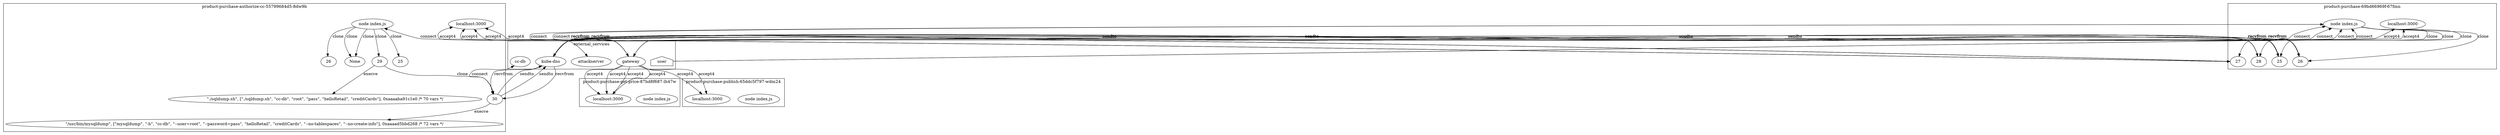 digraph G {
	subgraph "cluster_ product-purchase-authorize-cc-55799684d5-8dw9b " {
		label=" product-purchase-authorize-cc-55799684d5-8dw9b "
		95327 [label="node index.js"]
		"product-purchase-authorize-cc_localhost_3000" [label="localhost:3000"]
		"product-purchase-authorize-cc_localhost_3000" [label="localhost:3000"]
		95327 -> 99674 [label=clone]
		95327 -> 99666 [label=clone]
		95327 -> None [label=clone]
		95327 -> None [label=clone]
		"product-purchase-authorize-cc_localhost_3000" [label="localhost:3000"]
		"product-purchase-authorize-cc_localhost_3000" [label="localhost:3000"]
		95327 -> 1064 [label=clone]
		99674 [label=25]
		99666 [label=26]
		1064 [label=29]
		" product-purchase-authorize-cc-55799684d5-8dw9b _./sqldump.sh cc-db root pass helloRetail creditCards" [label="\"./sqldump.sh\", [\"./sqldump.sh\", \"cc-db\", \"root\", \"pass\", \"helloRetail\", \"creditCards\"], 0xaaaaba91c1e0 /* 70 vars */"]
		1064 -> " product-purchase-authorize-cc-55799684d5-8dw9b _./sqldump.sh cc-db root pass helloRetail creditCards" [label=execve]
		1064 -> 1094 [label=clone]
		1094 [label=30]
		" product-purchase-authorize-cc-55799684d5-8dw9b _mysqldump -h cc-db --user=root --password=pass helloRetail creditCards --no-tablespaces --no-create-info" [label="\"/usr/bin/mysqldump\", [\"mysqldump\", \"-h\", \"cc-db\", \"--user=root\", \"--password=pass\", \"helloRetail\", \"creditCards\", \"--no-tablespaces\", \"--no-create-info\"], 0xaaaad5bbd268 /* 72 vars */"]
		1094 -> " product-purchase-authorize-cc-55799684d5-8dw9b _mysqldump -h cc-db --user=root --password=pass helloRetail creditCards --no-tablespaces --no-create-info" [label=execve]
	}
	subgraph "cluster_ product-purchase-69bd66969f-67fmn " {
		label=" product-purchase-69bd66969f-67fmn "
		96168 [label="node index.js"]
		"product-purchase_localhost_3000" [label="localhost:3000"]
		"product-purchase_localhost_3000" [label="localhost:3000"]
		96168 -> 99606 [label=clone]
		96168 -> 99604 [label=clone]
		96168 -> 99620 [label=clone]
		96168 -> 99612 [label=clone]
		99606 [label=25]
		99604 [label=26]
		99620 [label=27]
		99612 [label=28]
	}
	subgraph "cluster_ product-purchase-get-price-87bd8f687-lh47w " {
		label=" product-purchase-get-price-87bd8f687-lh47w "
		97417 [label="node index.js"]
		"product-purchase-get-price_localhost_3000" [label="localhost:3000"]
		"product-purchase-get-price_localhost_3000" [label="localhost:3000"]
		"product-purchase-get-price_localhost_3000" [label="localhost:3000"]
		"product-purchase-get-price_localhost_3000" [label="localhost:3000"]
	}
	subgraph "cluster_ product-purchase-publish-65ddc5f797-wdm24 " {
		label=" product-purchase-publish-65ddc5f797-wdm24 "
		98751 [label="node index.js"]
		"product-purchase-publish_localhost_3000" [label="localhost:3000"]
		"product-purchase-publish_localhost_3000" [label="localhost:3000"]
	}
	subgraph cluster_services {
		label=external_services
		user [shape=house]
		"10.107.89.58_8080" -> "product-purchase-authorize-cc_localhost_3000" [label=accept4]
		"10.107.89.58_8080" -> "product-purchase-authorize-cc_localhost_3000" [label=accept4]
		"10.100.54.248_8889" [label=attackserver]
		95327 -> "10.100.54.248_8889" [label=connect dir=both]
		"10.107.89.58_8080" -> "product-purchase-authorize-cc_localhost_3000" [label=accept4]
		"10.107.89.58_8080" -> "product-purchase-authorize-cc_localhost_3000" [label=accept4]
		"10.96.0.10_53" [label="kube-dns"]
		1094 -> "10.96.0.10_53" [label=sendto]
		"10.96.0.10_53" [label="kube-dns"]
		1094 -> "10.96.0.10_53" [label=sendto]
		"10.96.0.10_53" [label="kube-dns"]
		"10.96.0.10_53" -> 1094 [label=recvfrom]
		"10.96.0.10_53" [label="kube-dns"]
		"10.96.0.10_53" -> 1094 [label=recvfrom]
		"10.99.154.189_3306" [label="cc-db"]
		1094 -> "10.99.154.189_3306" [label=connect dir=both]
		user -> "product-purchase_localhost_3000" [label=accept4]
		user -> "product-purchase_localhost_3000" [label=accept4]
		"10.107.89.58_8080" [label=gateway]
		96168 -> "10.107.89.58_8080" [label=connect dir=both]
		"10.107.89.58_8080" [label=gateway]
		96168 -> "10.107.89.58_8080" [label=connect dir=both]
		"10.107.89.58_8080" [label=gateway]
		96168 -> "10.107.89.58_8080" [label=connect dir=both]
		"10.107.89.58_8080" [label=gateway]
		96168 -> "10.107.89.58_8080" [label=connect dir=both]
		"10.107.89.58_8080" [label=gateway]
		96168 -> "10.107.89.58_8080" [label=connect dir=both]
		"10.107.89.58_8080" [label=gateway]
		96168 -> "10.107.89.58_8080" [label=connect dir=both]
		"10.96.0.10_53" [label="kube-dns"]
		99606 -> "10.96.0.10_53" [label=sendto]
		"10.96.0.10_53" [label="kube-dns"]
		99606 -> "10.96.0.10_53" [label=sendto]
		"10.96.0.10_53" [label="kube-dns"]
		"10.96.0.10_53" -> 99606 [label=recvfrom]
		"10.96.0.10_53" [label="kube-dns"]
		"10.96.0.10_53" -> 99606 [label=recvfrom]
		"10.96.0.10_53" [label="kube-dns"]
		99606 -> "10.96.0.10_53" [label=sendto]
		"10.96.0.10_53" [label="kube-dns"]
		99606 -> "10.96.0.10_53" [label=sendto]
		"10.96.0.10_53" [label="kube-dns"]
		"10.96.0.10_53" -> 99606 [label=recvfrom]
		"10.96.0.10_53" [label="kube-dns"]
		"10.96.0.10_53" -> 99606 [label=recvfrom]
		"10.96.0.10_53" [label="kube-dns"]
		99606 -> "10.96.0.10_53" [label=sendto]
		"10.96.0.10_53" [label="kube-dns"]
		99606 -> "10.96.0.10_53" [label=sendto]
		"10.96.0.10_53" [label="kube-dns"]
		"10.96.0.10_53" -> 99606 [label=recvfrom]
		"10.96.0.10_53" [label="kube-dns"]
		"10.96.0.10_53" -> 99606 [label=recvfrom]
		"10.96.0.10_53" [label="kube-dns"]
		99606 -> "10.96.0.10_53" [label=sendto]
		"10.96.0.10_53" [label="kube-dns"]
		99606 -> "10.96.0.10_53" [label=sendto]
		"10.96.0.10_53" [label="kube-dns"]
		"10.96.0.10_53" -> 99606 [label=recvfrom]
		"10.96.0.10_53" [label="kube-dns"]
		"10.96.0.10_53" -> 99606 [label=recvfrom]
		"10.96.0.10_53" [label="kube-dns"]
		99606 -> "10.96.0.10_53" [label=sendto]
		"10.96.0.10_53" [label="kube-dns"]
		99606 -> "10.96.0.10_53" [label=sendto]
		"10.96.0.10_53" [label="kube-dns"]
		"10.96.0.10_53" -> 99606 [label=recvfrom]
		"10.96.0.10_53" [label="kube-dns"]
		"10.96.0.10_53" -> 99606 [label=recvfrom]
		"10.96.0.10_53" [label="kube-dns"]
		99606 -> "10.96.0.10_53" [label=sendto]
		"10.96.0.10_53" [label="kube-dns"]
		99606 -> "10.96.0.10_53" [label=sendto]
		"10.96.0.10_53" [label="kube-dns"]
		"10.96.0.10_53" -> 99606 [label=recvfrom]
		"10.96.0.10_53" [label="kube-dns"]
		"10.96.0.10_53" -> 99606 [label=recvfrom]
		"10.96.0.10_53" [label="kube-dns"]
		99606 -> "10.96.0.10_53" [label=sendto]
		"10.96.0.10_53" [label="kube-dns"]
		99606 -> "10.96.0.10_53" [label=sendto]
		"10.96.0.10_53" [label="kube-dns"]
		"10.96.0.10_53" -> 99606 [label=recvfrom]
		"10.96.0.10_53" [label="kube-dns"]
		"10.96.0.10_53" -> 99606 [label=recvfrom]
		"10.96.0.10_53" [label="kube-dns"]
		99606 -> "10.96.0.10_53" [label=sendto]
		"10.96.0.10_53" [label="kube-dns"]
		99606 -> "10.96.0.10_53" [label=sendto]
		"10.96.0.10_53" [label="kube-dns"]
		"10.96.0.10_53" -> 99606 [label=recvfrom]
		"10.96.0.10_53" [label="kube-dns"]
		"10.96.0.10_53" -> 99606 [label=recvfrom]
		"10.96.0.10_53" [label="kube-dns"]
		99604 -> "10.96.0.10_53" [label=sendto]
		"10.96.0.10_53" [label="kube-dns"]
		99604 -> "10.96.0.10_53" [label=sendto]
		"10.96.0.10_53" [label="kube-dns"]
		"10.96.0.10_53" -> 99604 [label=recvfrom]
		"10.96.0.10_53" [label="kube-dns"]
		"10.96.0.10_53" -> 99604 [label=recvfrom]
		"10.96.0.10_53" [label="kube-dns"]
		99604 -> "10.96.0.10_53" [label=sendto]
		"10.96.0.10_53" [label="kube-dns"]
		99604 -> "10.96.0.10_53" [label=sendto]
		"10.96.0.10_53" [label="kube-dns"]
		"10.96.0.10_53" -> 99604 [label=recvfrom]
		"10.96.0.10_53" [label="kube-dns"]
		"10.96.0.10_53" -> 99604 [label=recvfrom]
		"10.96.0.10_53" [label="kube-dns"]
		99604 -> "10.96.0.10_53" [label=sendto]
		"10.96.0.10_53" [label="kube-dns"]
		99604 -> "10.96.0.10_53" [label=sendto]
		"10.96.0.10_53" [label="kube-dns"]
		"10.96.0.10_53" -> 99604 [label=recvfrom]
		"10.96.0.10_53" [label="kube-dns"]
		"10.96.0.10_53" -> 99604 [label=recvfrom]
		"10.96.0.10_53" [label="kube-dns"]
		99604 -> "10.96.0.10_53" [label=sendto]
		"10.96.0.10_53" [label="kube-dns"]
		99604 -> "10.96.0.10_53" [label=sendto]
		"10.96.0.10_53" [label="kube-dns"]
		"10.96.0.10_53" -> 99604 [label=recvfrom]
		"10.96.0.10_53" [label="kube-dns"]
		"10.96.0.10_53" -> 99604 [label=recvfrom]
		"10.96.0.10_53" [label="kube-dns"]
		99604 -> "10.96.0.10_53" [label=sendto]
		"10.96.0.10_53" [label="kube-dns"]
		99604 -> "10.96.0.10_53" [label=sendto]
		"10.96.0.10_53" [label="kube-dns"]
		"10.96.0.10_53" -> 99604 [label=recvfrom]
		"10.96.0.10_53" [label="kube-dns"]
		"10.96.0.10_53" -> 99604 [label=recvfrom]
		"10.96.0.10_53" [label="kube-dns"]
		99604 -> "10.96.0.10_53" [label=sendto]
		"10.96.0.10_53" [label="kube-dns"]
		99604 -> "10.96.0.10_53" [label=sendto]
		"10.96.0.10_53" [label="kube-dns"]
		"10.96.0.10_53" -> 99604 [label=recvfrom]
		"10.96.0.10_53" [label="kube-dns"]
		"10.96.0.10_53" -> 99604 [label=recvfrom]
		"10.96.0.10_53" [label="kube-dns"]
		99604 -> "10.96.0.10_53" [label=sendto]
		"10.96.0.10_53" [label="kube-dns"]
		99604 -> "10.96.0.10_53" [label=sendto]
		"10.96.0.10_53" [label="kube-dns"]
		"10.96.0.10_53" -> 99604 [label=recvfrom]
		"10.96.0.10_53" [label="kube-dns"]
		"10.96.0.10_53" -> 99604 [label=recvfrom]
		"10.96.0.10_53" [label="kube-dns"]
		99604 -> "10.96.0.10_53" [label=sendto]
		"10.96.0.10_53" [label="kube-dns"]
		99604 -> "10.96.0.10_53" [label=sendto]
		"10.96.0.10_53" [label="kube-dns"]
		"10.96.0.10_53" -> 99604 [label=recvfrom]
		"10.96.0.10_53" [label="kube-dns"]
		"10.96.0.10_53" -> 99604 [label=recvfrom]
		"10.96.0.10_53" [label="kube-dns"]
		99620 -> "10.96.0.10_53" [label=sendto]
		"10.96.0.10_53" [label="kube-dns"]
		99620 -> "10.96.0.10_53" [label=sendto]
		"10.96.0.10_53" [label="kube-dns"]
		"10.96.0.10_53" -> 99620 [label=recvfrom]
		"10.96.0.10_53" [label="kube-dns"]
		"10.96.0.10_53" -> 99620 [label=recvfrom]
		"10.96.0.10_53" [label="kube-dns"]
		99620 -> "10.96.0.10_53" [label=sendto]
		"10.96.0.10_53" [label="kube-dns"]
		99620 -> "10.96.0.10_53" [label=sendto]
		"10.96.0.10_53" [label="kube-dns"]
		"10.96.0.10_53" -> 99620 [label=recvfrom]
		"10.96.0.10_53" [label="kube-dns"]
		"10.96.0.10_53" -> 99620 [label=recvfrom]
		"10.96.0.10_53" [label="kube-dns"]
		99620 -> "10.96.0.10_53" [label=sendto]
		"10.96.0.10_53" [label="kube-dns"]
		99620 -> "10.96.0.10_53" [label=sendto]
		"10.96.0.10_53" [label="kube-dns"]
		"10.96.0.10_53" -> 99620 [label=recvfrom]
		"10.96.0.10_53" [label="kube-dns"]
		"10.96.0.10_53" -> 99620 [label=recvfrom]
		"10.96.0.10_53" [label="kube-dns"]
		99620 -> "10.96.0.10_53" [label=sendto]
		"10.96.0.10_53" [label="kube-dns"]
		99620 -> "10.96.0.10_53" [label=sendto]
		"10.96.0.10_53" [label="kube-dns"]
		"10.96.0.10_53" -> 99620 [label=recvfrom]
		"10.96.0.10_53" [label="kube-dns"]
		"10.96.0.10_53" -> 99620 [label=recvfrom]
		"10.96.0.10_53" [label="kube-dns"]
		99612 -> "10.96.0.10_53" [label=sendto]
		"10.96.0.10_53" [label="kube-dns"]
		99612 -> "10.96.0.10_53" [label=sendto]
		"10.96.0.10_53" [label="kube-dns"]
		"10.96.0.10_53" -> 99612 [label=recvfrom]
		"10.96.0.10_53" [label="kube-dns"]
		"10.96.0.10_53" -> 99612 [label=recvfrom]
		"10.96.0.10_53" [label="kube-dns"]
		99612 -> "10.96.0.10_53" [label=sendto]
		"10.96.0.10_53" [label="kube-dns"]
		99612 -> "10.96.0.10_53" [label=sendto]
		"10.96.0.10_53" [label="kube-dns"]
		"10.96.0.10_53" -> 99612 [label=recvfrom]
		"10.96.0.10_53" [label="kube-dns"]
		"10.96.0.10_53" -> 99612 [label=recvfrom]
		"10.96.0.10_53" [label="kube-dns"]
		99612 -> "10.96.0.10_53" [label=sendto]
		"10.96.0.10_53" [label="kube-dns"]
		99612 -> "10.96.0.10_53" [label=sendto]
		"10.96.0.10_53" [label="kube-dns"]
		"10.96.0.10_53" -> 99612 [label=recvfrom]
		"10.96.0.10_53" [label="kube-dns"]
		"10.96.0.10_53" -> 99612 [label=recvfrom]
		"10.96.0.10_53" [label="kube-dns"]
		99612 -> "10.96.0.10_53" [label=sendto]
		"10.96.0.10_53" [label="kube-dns"]
		99612 -> "10.96.0.10_53" [label=sendto]
		"10.96.0.10_53" [label="kube-dns"]
		"10.96.0.10_53" -> 99612 [label=recvfrom]
		"10.96.0.10_53" [label="kube-dns"]
		"10.96.0.10_53" -> 99612 [label=recvfrom]
		"10.107.89.58_8080" -> "product-purchase-get-price_localhost_3000" [label=accept4]
		"10.107.89.58_8080" -> "product-purchase-get-price_localhost_3000" [label=accept4]
		"10.107.89.58_8080" -> "product-purchase-get-price_localhost_3000" [label=accept4]
		"10.107.89.58_8080" -> "product-purchase-get-price_localhost_3000" [label=accept4]
		"10.107.89.58_8080" -> "product-purchase-publish_localhost_3000" [label=accept4]
		"10.107.89.58_8080" -> "product-purchase-publish_localhost_3000" [label=accept4]
	}
}
